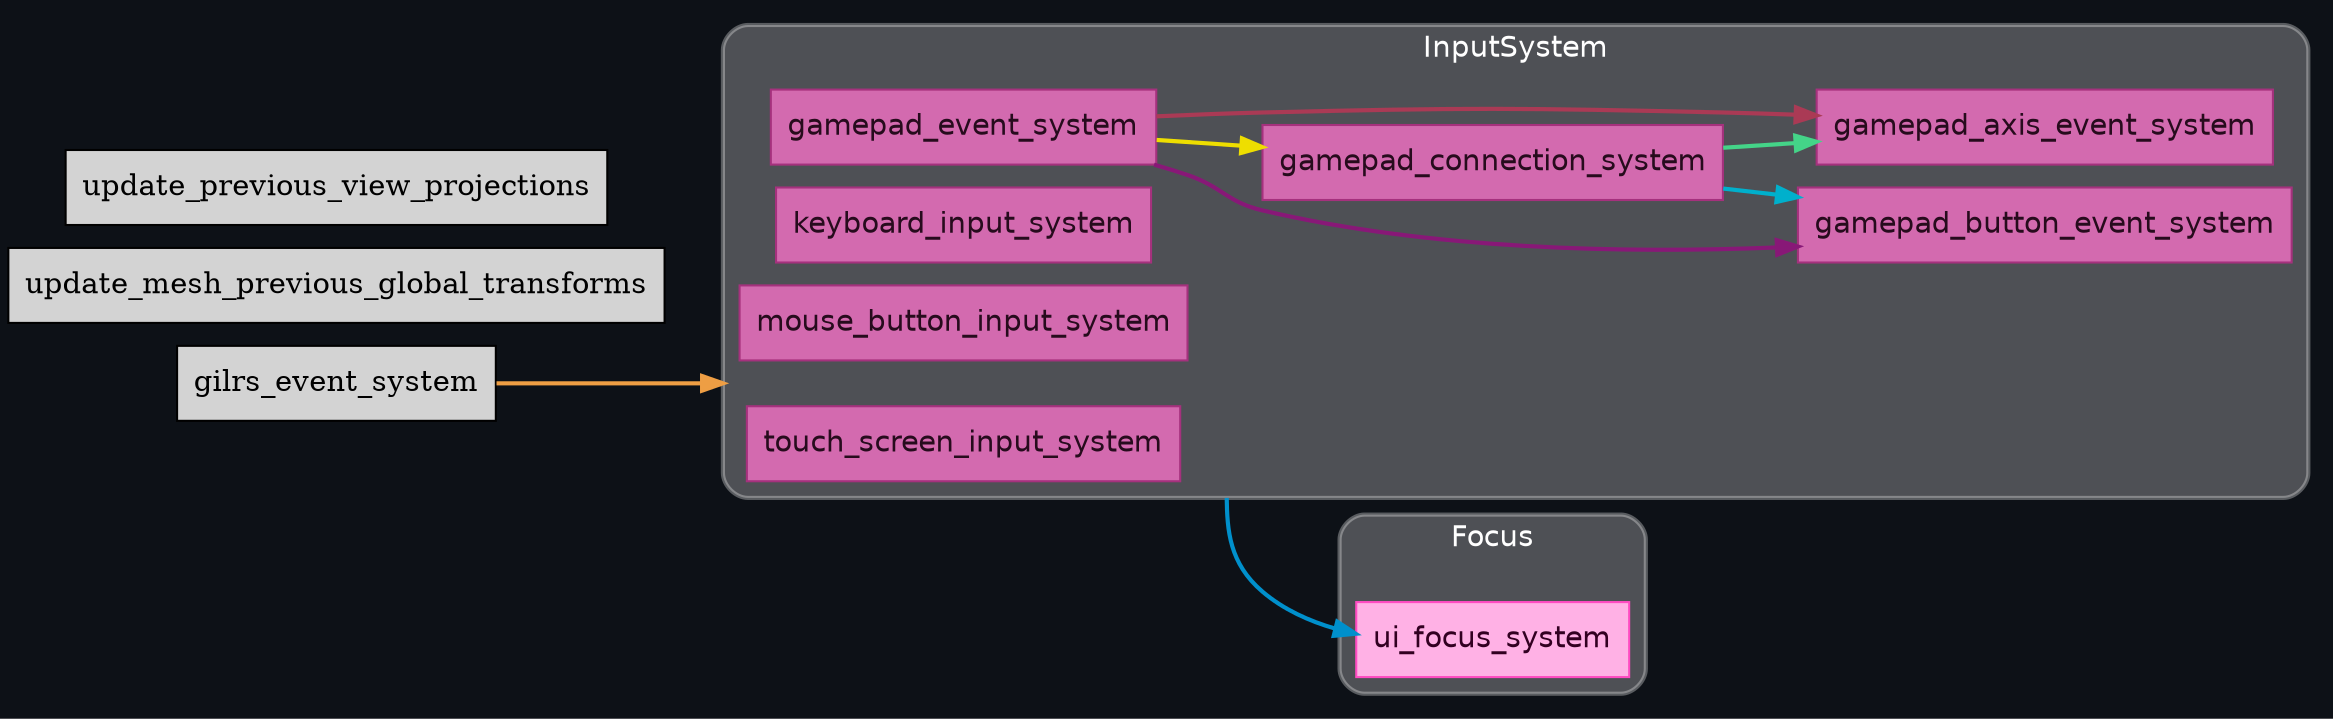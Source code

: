 digraph "" {
	"compound"="true";
	"splines"="spline";
	"rankdir"="LR";
	"bgcolor"="#0d1117";
	"fontname"="Helvetica";
	"nodesep"="0.15";
	edge ["penwidth"="2"];
	node ["shape"="box", "style"="filled"];
	subgraph "clusternode_Set(1)" {
		"style"="rounded,filled";
		"label"="InputSystem";
		"tooltip"="InputSystem";
		"fillcolor"="#ffffff44";
		"fontcolor"="#ffffff";
		"color"="#ffffff50";
		"penwidth"="2";
		"set_marker_node_Set(1)" ["style"="invis", "label"="", "height"="0", "shape"="point"]
		"node_System(0)" ["label"="keyboard_input_system", "tooltip"="bevy_input::keyboard::keyboard_input_system", "fillcolor"="#d36aaf", "fontname"="Helvetica", "fontcolor"="#270b1d", "color"="#a5317d", "penwidth"="1"]
		"node_System(1)" ["label"="mouse_button_input_system", "tooltip"="bevy_input::mouse::mouse_button_input_system", "fillcolor"="#d36aaf", "fontname"="Helvetica", "fontcolor"="#270b1d", "color"="#a5317d", "penwidth"="1"]
		"node_System(2)" ["label"="gamepad_event_system", "tooltip"="bevy_input::gamepad::gamepad_event_system", "fillcolor"="#d36aaf", "fontname"="Helvetica", "fontcolor"="#270b1d", "color"="#a5317d", "penwidth"="1"]
		"node_System(3)" ["label"="gamepad_connection_system", "tooltip"="bevy_input::gamepad::gamepad_connection_system", "fillcolor"="#d36aaf", "fontname"="Helvetica", "fontcolor"="#270b1d", "color"="#a5317d", "penwidth"="1"]
		"node_System(4)" ["label"="gamepad_button_event_system", "tooltip"="bevy_input::gamepad::gamepad_button_event_system", "fillcolor"="#d36aaf", "fontname"="Helvetica", "fontcolor"="#270b1d", "color"="#a5317d", "penwidth"="1"]
		"node_System(5)" ["label"="gamepad_axis_event_system", "tooltip"="bevy_input::gamepad::gamepad_axis_event_system", "fillcolor"="#d36aaf", "fontname"="Helvetica", "fontcolor"="#270b1d", "color"="#a5317d", "penwidth"="1"]
		"node_System(6)" ["label"="touch_screen_input_system", "tooltip"="bevy_input::touch::touch_screen_input_system", "fillcolor"="#d36aaf", "fontname"="Helvetica", "fontcolor"="#270b1d", "color"="#a5317d", "penwidth"="1"]
	}
	
	subgraph "clusternode_Set(9)" {
		"style"="rounded,filled";
		"label"="Focus";
		"tooltip"="Focus";
		"fillcolor"="#ffffff44";
		"fontcolor"="#ffffff";
		"color"="#ffffff50";
		"penwidth"="2";
		"set_marker_node_Set(9)" ["style"="invis", "label"="", "height"="0", "shape"="point"]
		"node_System(7)" ["label"="ui_focus_system", "tooltip"="bevy_ui::focus::ui_focus_system", "fillcolor"="#ffb1e5", "fontname"="Helvetica", "fontcolor"="#320021", "color"="#ff4bc2", "penwidth"="1"]
	}
	
	"node_System(8)" ["label"="update_mesh_previous_global_transforms", "tooltip"="bevy_pbr::prepass::update_mesh_previous_global_transforms"]
	"node_System(9)" ["label"="update_previous_view_projections", "tooltip"="bevy_pbr::prepass::update_previous_view_projections"]
	"node_System(10)" ["label"="gilrs_event_system", "tooltip"="bevy_gilrs::gilrs_system::gilrs_event_system"]
	"node_System(2)" -> "node_System(3)" ["lhead"="", "ltail"="", "tooltip"="SystemTypeSet(FunctionSystem<fn(EventReader<GamepadEvent>, EventWriter<GamepadConnectionEvent>, EventWriter<GamepadButtonChangedEvent>, EventWriter<GamepadAxisChangedEvent>, ResMut<ButtonInput<GamepadButton>>), gamepad_event_system>()) → gamepad_connection_system", "color"="#eede00"]
	"node_System(2)" -> "node_System(4)" ["lhead"="", "ltail"="", "tooltip"="SystemTypeSet(FunctionSystem<fn(EventReader<GamepadEvent>, EventWriter<GamepadConnectionEvent>, EventWriter<GamepadButtonChangedEvent>, EventWriter<GamepadAxisChangedEvent>, ResMut<ButtonInput<GamepadButton>>), gamepad_event_system>()) → gamepad_button_event_system", "color"="#881877"]
	"node_System(3)" -> "node_System(4)" ["lhead"="", "ltail"="", "tooltip"="SystemTypeSet(FunctionSystem<fn(ResMut<Gamepads>, EventReader<GamepadConnectionEvent>, ResMut<Axis<GamepadAxis>>, ResMut<Axis<GamepadButton>>, ResMut<ButtonInput<GamepadButton>>), gamepad_connection_system>()) → gamepad_button_event_system", "color"="#00b0cc"]
	"node_System(2)" -> "node_System(5)" ["lhead"="", "ltail"="", "tooltip"="SystemTypeSet(FunctionSystem<fn(EventReader<GamepadEvent>, EventWriter<GamepadConnectionEvent>, EventWriter<GamepadButtonChangedEvent>, EventWriter<GamepadAxisChangedEvent>, ResMut<ButtonInput<GamepadButton>>), gamepad_event_system>()) → gamepad_axis_event_system", "color"="#aa3a55"]
	"node_System(3)" -> "node_System(5)" ["lhead"="", "ltail"="", "tooltip"="SystemTypeSet(FunctionSystem<fn(ResMut<Gamepads>, EventReader<GamepadConnectionEvent>, ResMut<Axis<GamepadAxis>>, ResMut<Axis<GamepadButton>>, ResMut<ButtonInput<GamepadButton>>), gamepad_connection_system>()) → gamepad_axis_event_system", "color"="#44d488"]
	"set_marker_node_Set(1)" -> "node_System(7)" ["lhead"="", "ltail"="clusternode_Set(1)", "tooltip"="InputSystem → ui_focus_system", "color"="#0090cc"]
	"node_System(10)" -> "set_marker_node_Set(1)" ["lhead"="clusternode_Set(1)", "ltail"="", "tooltip"="gilrs_event_system → InputSystem", "color"="#ee9e44"]
}
